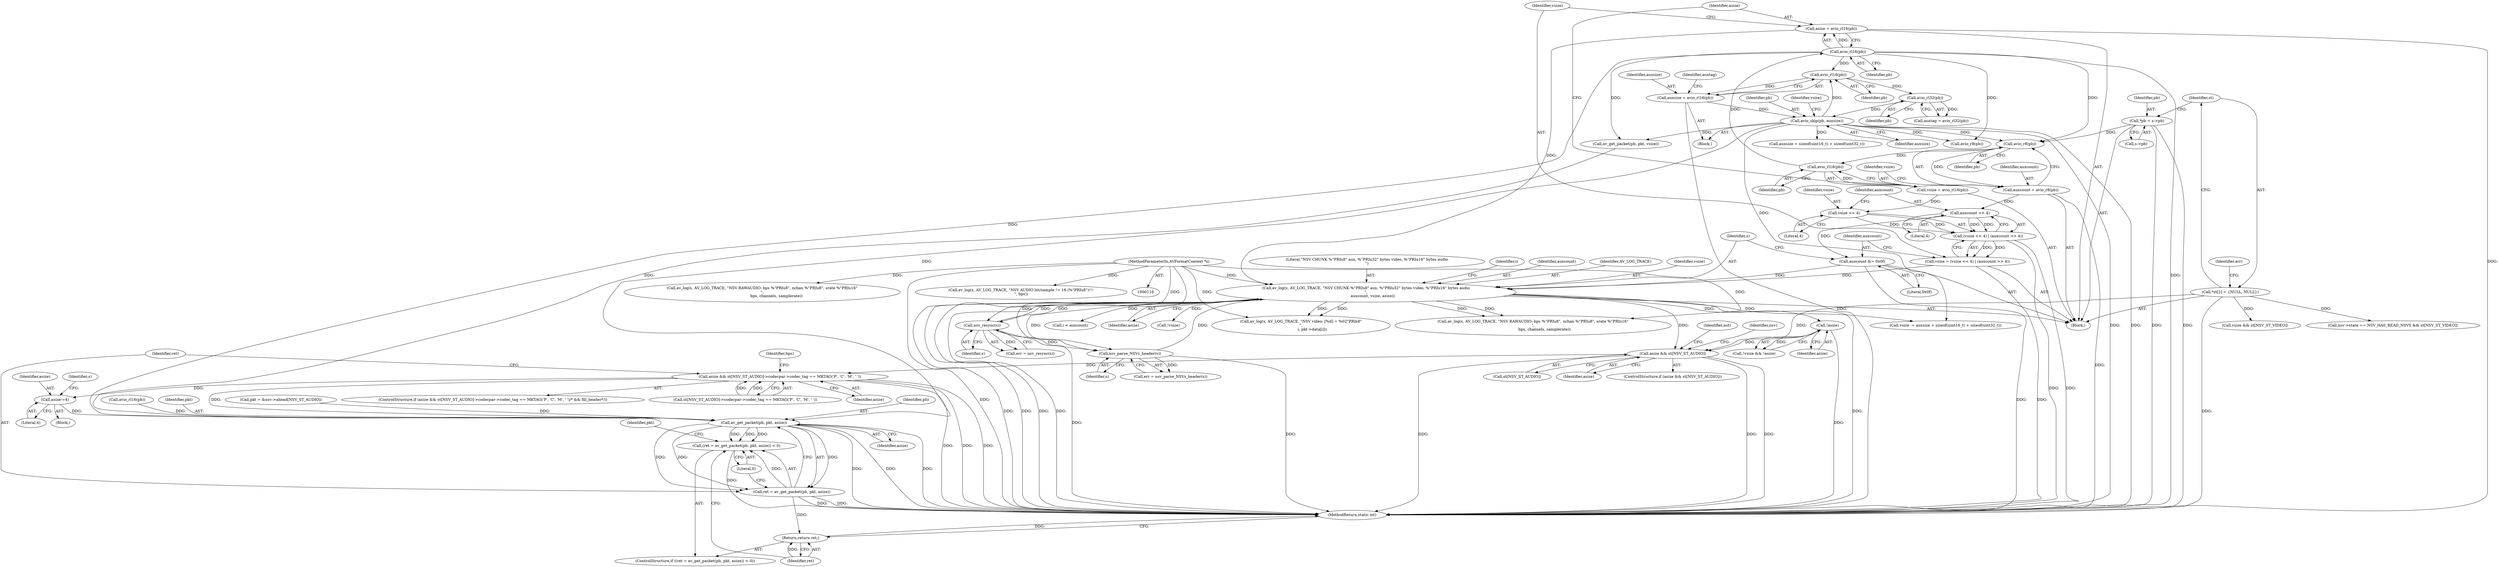 digraph "0_libav_fe6eea99efac66839052af547426518efd970b24@array" {
"1000453" [label="(Call,asize && st[NSV_ST_AUDIO])"];
"1000305" [label="(Call,!asize)"];
"1000256" [label="(Call,av_log(s, AV_LOG_TRACE, \"NSV CHUNK %\"PRIu8\" aux, %\"PRIu32\" bytes video, %\"PRIu16\" bytes audio\n\",\n           auxcount, vsize, asize))"];
"1000193" [label="(Call,nsv_resync(s))"];
"1000117" [label="(MethodParameterIn,AVFormatContext *s)"];
"1000209" [label="(Call,nsv_parse_NSVs_header(s))"];
"1000253" [label="(Call,auxcount &= 0x0f)"];
"1000250" [label="(Call,auxcount >> 4)"];
"1000232" [label="(Call,auxcount = avio_r8(pb))"];
"1000234" [label="(Call,avio_r8(pb))"];
"1000127" [label="(Call,*pb = s->pb)"];
"1000282" [label="(Call,avio_skip(pb, auxsize))"];
"1000280" [label="(Call,avio_rl32(pb))"];
"1000276" [label="(Call,avio_rl16(pb))"];
"1000242" [label="(Call,avio_rl16(pb))"];
"1000238" [label="(Call,avio_rl16(pb))"];
"1000274" [label="(Call,auxsize = avio_rl16(pb))"];
"1000244" [label="(Call,vsize = (vsize << 4) | (auxcount >> 4))"];
"1000246" [label="(Call,(vsize << 4) | (auxcount >> 4))"];
"1000247" [label="(Call,vsize << 4)"];
"1000236" [label="(Call,vsize = avio_rl16(pb))"];
"1000240" [label="(Call,asize = avio_rl16(pb))"];
"1000133" [label="(Call,*st[2] = {NULL, NULL})"];
"1000475" [label="(Call,asize && st[NSV_ST_AUDIO]->codecpar->codec_tag == MKTAG('P', 'C', 'M', ' '))"];
"1000514" [label="(Call,asize-=4)"];
"1000595" [label="(Call,av_get_packet(pb, pkt, asize))"];
"1000592" [label="(Call,(ret = av_get_packet(pb, pkt, asize)) < 0)"];
"1000593" [label="(Call,ret = av_get_packet(pb, pkt, asize))"];
"1000600" [label="(Return,return ret;)"];
"1000584" [label="(Call,av_log(s, AV_LOG_TRACE, \"NSV RAWAUDIO: bps %\"PRIu8\", nchan %\"PRIu8\", srate %\"PRIu16\"\n\",\n                        bps, channels, samplerate))"];
"1000209" [label="(Call,nsv_parse_NSVs_header(s))"];
"1000453" [label="(Call,asize && st[NSV_ST_AUDIO])"];
"1000265" [label="(Identifier,i)"];
"1000280" [label="(Call,avio_rl32(pb))"];
"1000276" [label="(Call,avio_rl16(pb))"];
"1000284" [label="(Identifier,auxsize)"];
"1000253" [label="(Call,auxcount &= 0x0f)"];
"1000601" [label="(Identifier,ret)"];
"1000191" [label="(Call,err = nsv_resync(s))"];
"1000357" [label="(Call,vsize && st[NSV_ST_VIDEO])"];
"1000235" [label="(Identifier,pb)"];
"1000245" [label="(Identifier,vsize)"];
"1000260" [label="(Identifier,auxcount)"];
"1000490" [label="(Block,)"];
"1000475" [label="(Call,asize && st[NSV_ST_AUDIO]->codecpar->codec_tag == MKTAG('P', 'C', 'M', ' '))"];
"1000133" [label="(Call,*st[2] = {NULL, NULL})"];
"1000244" [label="(Call,vsize = (vsize << 4) | (auxcount >> 4))"];
"1000275" [label="(Identifier,auxsize)"];
"1000504" [label="(Call,avio_rl16(pb))"];
"1000258" [label="(Identifier,AV_LOG_TRACE)"];
"1000239" [label="(Identifier,pb)"];
"1000460" [label="(Identifier,nst)"];
"1000210" [label="(Identifier,s)"];
"1000246" [label="(Call,(vsize << 4) | (auxcount >> 4))"];
"1000281" [label="(Identifier,pb)"];
"1000598" [label="(Identifier,asize)"];
"1000272" [label="(Block,)"];
"1000302" [label="(Call,!vsize && !asize)"];
"1000117" [label="(MethodParameterIn,AVFormatContext *s)"];
"1000496" [label="(Call,avio_r8(pb))"];
"1000193" [label="(Call,nsv_resync(s))"];
"1000279" [label="(Identifier,auxtag)"];
"1000274" [label="(Call,auxsize = avio_rl16(pb))"];
"1000261" [label="(Identifier,vsize)"];
"1000248" [label="(Identifier,vsize)"];
"1000455" [label="(Call,st[NSV_ST_AUDIO])"];
"1000287" [label="(Call,auxsize + sizeof(uint16_t) + sizeof(uint32_t))"];
"1000515" [label="(Identifier,asize)"];
"1000593" [label="(Call,ret = av_get_packet(pb, pkt, asize))"];
"1000238" [label="(Call,avio_rl16(pb))"];
"1000597" [label="(Identifier,pkt)"];
"1000242" [label="(Call,avio_rl16(pb))"];
"1000241" [label="(Identifier,asize)"];
"1000306" [label="(Identifier,asize)"];
"1000237" [label="(Identifier,vsize)"];
"1000624" [label="(Call,nsv->state == NSV_HAS_READ_NSVS && st[NSV_ST_VIDEO])"];
"1000428" [label="(Call,av_log(s, AV_LOG_TRACE, \"NSV video: [%d] = %02\"PRIx8\"\n\",\n                   i, pkt->data[i]))"];
"1000595" [label="(Call,av_get_packet(pb, pkt, asize))"];
"1000129" [label="(Call,s->pb)"];
"1000194" [label="(Identifier,s)"];
"1000251" [label="(Identifier,auxcount)"];
"1000247" [label="(Call,vsize << 4)"];
"1000134" [label="(Identifier,st)"];
"1000516" [label="(Literal,4)"];
"1000119" [label="(Block,)"];
"1000236" [label="(Call,vsize = avio_rl16(pb))"];
"1000591" [label="(ControlStructure,if ((ret = av_get_packet(pb, pkt, asize)) < 0))"];
"1000234" [label="(Call,avio_r8(pb))"];
"1000277" [label="(Identifier,pb)"];
"1000267" [label="(Call,i < auxcount)"];
"1000688" [label="(MethodReturn,static int)"];
"1000514" [label="(Call,asize-=4)"];
"1000683" [label="(Identifier,nsv)"];
"1000254" [label="(Identifier,auxcount)"];
"1000233" [label="(Identifier,auxcount)"];
"1000240" [label="(Call,asize = avio_rl16(pb))"];
"1000278" [label="(Call,auxtag = avio_rl32(pb))"];
"1000232" [label="(Call,auxcount = avio_r8(pb))"];
"1000257" [label="(Identifier,s)"];
"1000255" [label="(Literal,0x0f)"];
"1000259" [label="(Literal,\"NSV CHUNK %\"PRIu8\" aux, %\"PRIu32\" bytes video, %\"PRIu16\" bytes audio\n\")"];
"1000283" [label="(Identifier,pb)"];
"1000474" [label="(ControlStructure,if (asize && st[NSV_ST_AUDIO]->codecpar->codec_tag == MKTAG('P', 'C', 'M', ' ')/* && fill_header*/))"];
"1000140" [label="(Identifier,err)"];
"1000466" [label="(Call,pkt = &nsv->ahead[NSV_ST_AUDIO])"];
"1000599" [label="(Literal,0)"];
"1000382" [label="(Call,av_get_packet(pb, pkt, vsize))"];
"1000262" [label="(Identifier,asize)"];
"1000285" [label="(Call,vsize -= auxsize + sizeof(uint16_t) + sizeof(uint32_t))"];
"1000127" [label="(Call,*pb = s->pb)"];
"1000249" [label="(Literal,4)"];
"1000594" [label="(Identifier,ret)"];
"1000303" [label="(Call,!vsize)"];
"1000256" [label="(Call,av_log(s, AV_LOG_TRACE, \"NSV CHUNK %\"PRIu8\" aux, %\"PRIu32\" bytes video, %\"PRIu16\" bytes audio\n\",\n           auxcount, vsize, asize))"];
"1000600" [label="(Return,return ret;)"];
"1000517" [label="(Call,av_log(s, AV_LOG_TRACE, \"NSV RAWAUDIO: bps %\"PRIu8\", nchan %\"PRIu8\", srate %\"PRIu16\"\n\",\n                   bps, channels, samplerate))"];
"1000477" [label="(Call,st[NSV_ST_AUDIO]->codecpar->codec_tag == MKTAG('P', 'C', 'M', ' '))"];
"1000476" [label="(Identifier,asize)"];
"1000282" [label="(Call,avio_skip(pb, auxsize))"];
"1000495" [label="(Identifier,bps)"];
"1000286" [label="(Identifier,vsize)"];
"1000518" [label="(Identifier,s)"];
"1000454" [label="(Identifier,asize)"];
"1000596" [label="(Identifier,pb)"];
"1000243" [label="(Identifier,pb)"];
"1000207" [label="(Call,err = nsv_parse_NSVs_header(s))"];
"1000452" [label="(ControlStructure,if (asize && st[NSV_ST_AUDIO]))"];
"1000250" [label="(Call,auxcount >> 4)"];
"1000592" [label="(Call,(ret = av_get_packet(pb, pkt, asize)) < 0)"];
"1000604" [label="(Identifier,pkt)"];
"1000305" [label="(Call,!asize)"];
"1000539" [label="(Call,av_log(s, AV_LOG_TRACE, \"NSV AUDIO bit/sample != 16 (%\"PRIu8\")!!!\n\", bps))"];
"1000128" [label="(Identifier,pb)"];
"1000252" [label="(Literal,4)"];
"1000453" -> "1000452"  [label="AST: "];
"1000453" -> "1000454"  [label="CFG: "];
"1000453" -> "1000455"  [label="CFG: "];
"1000454" -> "1000453"  [label="AST: "];
"1000455" -> "1000453"  [label="AST: "];
"1000460" -> "1000453"  [label="CFG: "];
"1000683" -> "1000453"  [label="CFG: "];
"1000453" -> "1000688"  [label="DDG: "];
"1000453" -> "1000688"  [label="DDG: "];
"1000453" -> "1000688"  [label="DDG: "];
"1000305" -> "1000453"  [label="DDG: "];
"1000256" -> "1000453"  [label="DDG: "];
"1000133" -> "1000453"  [label="DDG: "];
"1000453" -> "1000475"  [label="DDG: "];
"1000305" -> "1000302"  [label="AST: "];
"1000305" -> "1000306"  [label="CFG: "];
"1000306" -> "1000305"  [label="AST: "];
"1000302" -> "1000305"  [label="CFG: "];
"1000305" -> "1000688"  [label="DDG: "];
"1000305" -> "1000302"  [label="DDG: "];
"1000256" -> "1000305"  [label="DDG: "];
"1000256" -> "1000119"  [label="AST: "];
"1000256" -> "1000262"  [label="CFG: "];
"1000257" -> "1000256"  [label="AST: "];
"1000258" -> "1000256"  [label="AST: "];
"1000259" -> "1000256"  [label="AST: "];
"1000260" -> "1000256"  [label="AST: "];
"1000261" -> "1000256"  [label="AST: "];
"1000262" -> "1000256"  [label="AST: "];
"1000265" -> "1000256"  [label="CFG: "];
"1000256" -> "1000688"  [label="DDG: "];
"1000256" -> "1000688"  [label="DDG: "];
"1000256" -> "1000688"  [label="DDG: "];
"1000256" -> "1000688"  [label="DDG: "];
"1000256" -> "1000688"  [label="DDG: "];
"1000256" -> "1000193"  [label="DDG: "];
"1000256" -> "1000209"  [label="DDG: "];
"1000193" -> "1000256"  [label="DDG: "];
"1000209" -> "1000256"  [label="DDG: "];
"1000117" -> "1000256"  [label="DDG: "];
"1000253" -> "1000256"  [label="DDG: "];
"1000244" -> "1000256"  [label="DDG: "];
"1000240" -> "1000256"  [label="DDG: "];
"1000256" -> "1000267"  [label="DDG: "];
"1000256" -> "1000285"  [label="DDG: "];
"1000256" -> "1000303"  [label="DDG: "];
"1000256" -> "1000428"  [label="DDG: "];
"1000256" -> "1000428"  [label="DDG: "];
"1000256" -> "1000517"  [label="DDG: "];
"1000256" -> "1000517"  [label="DDG: "];
"1000193" -> "1000191"  [label="AST: "];
"1000193" -> "1000194"  [label="CFG: "];
"1000194" -> "1000193"  [label="AST: "];
"1000191" -> "1000193"  [label="CFG: "];
"1000193" -> "1000688"  [label="DDG: "];
"1000193" -> "1000191"  [label="DDG: "];
"1000117" -> "1000193"  [label="DDG: "];
"1000193" -> "1000209"  [label="DDG: "];
"1000117" -> "1000116"  [label="AST: "];
"1000117" -> "1000688"  [label="DDG: "];
"1000117" -> "1000209"  [label="DDG: "];
"1000117" -> "1000428"  [label="DDG: "];
"1000117" -> "1000517"  [label="DDG: "];
"1000117" -> "1000539"  [label="DDG: "];
"1000117" -> "1000584"  [label="DDG: "];
"1000209" -> "1000207"  [label="AST: "];
"1000209" -> "1000210"  [label="CFG: "];
"1000210" -> "1000209"  [label="AST: "];
"1000207" -> "1000209"  [label="CFG: "];
"1000209" -> "1000688"  [label="DDG: "];
"1000209" -> "1000207"  [label="DDG: "];
"1000253" -> "1000119"  [label="AST: "];
"1000253" -> "1000255"  [label="CFG: "];
"1000254" -> "1000253"  [label="AST: "];
"1000255" -> "1000253"  [label="AST: "];
"1000257" -> "1000253"  [label="CFG: "];
"1000253" -> "1000688"  [label="DDG: "];
"1000250" -> "1000253"  [label="DDG: "];
"1000250" -> "1000246"  [label="AST: "];
"1000250" -> "1000252"  [label="CFG: "];
"1000251" -> "1000250"  [label="AST: "];
"1000252" -> "1000250"  [label="AST: "];
"1000246" -> "1000250"  [label="CFG: "];
"1000250" -> "1000246"  [label="DDG: "];
"1000250" -> "1000246"  [label="DDG: "];
"1000232" -> "1000250"  [label="DDG: "];
"1000232" -> "1000119"  [label="AST: "];
"1000232" -> "1000234"  [label="CFG: "];
"1000233" -> "1000232"  [label="AST: "];
"1000234" -> "1000232"  [label="AST: "];
"1000237" -> "1000232"  [label="CFG: "];
"1000232" -> "1000688"  [label="DDG: "];
"1000234" -> "1000232"  [label="DDG: "];
"1000234" -> "1000235"  [label="CFG: "];
"1000235" -> "1000234"  [label="AST: "];
"1000127" -> "1000234"  [label="DDG: "];
"1000282" -> "1000234"  [label="DDG: "];
"1000242" -> "1000234"  [label="DDG: "];
"1000234" -> "1000238"  [label="DDG: "];
"1000127" -> "1000119"  [label="AST: "];
"1000127" -> "1000129"  [label="CFG: "];
"1000128" -> "1000127"  [label="AST: "];
"1000129" -> "1000127"  [label="AST: "];
"1000134" -> "1000127"  [label="CFG: "];
"1000127" -> "1000688"  [label="DDG: "];
"1000127" -> "1000688"  [label="DDG: "];
"1000282" -> "1000272"  [label="AST: "];
"1000282" -> "1000284"  [label="CFG: "];
"1000283" -> "1000282"  [label="AST: "];
"1000284" -> "1000282"  [label="AST: "];
"1000286" -> "1000282"  [label="CFG: "];
"1000282" -> "1000688"  [label="DDG: "];
"1000282" -> "1000688"  [label="DDG: "];
"1000282" -> "1000276"  [label="DDG: "];
"1000280" -> "1000282"  [label="DDG: "];
"1000274" -> "1000282"  [label="DDG: "];
"1000282" -> "1000285"  [label="DDG: "];
"1000282" -> "1000287"  [label="DDG: "];
"1000282" -> "1000382"  [label="DDG: "];
"1000282" -> "1000496"  [label="DDG: "];
"1000282" -> "1000595"  [label="DDG: "];
"1000280" -> "1000278"  [label="AST: "];
"1000280" -> "1000281"  [label="CFG: "];
"1000281" -> "1000280"  [label="AST: "];
"1000278" -> "1000280"  [label="CFG: "];
"1000280" -> "1000278"  [label="DDG: "];
"1000276" -> "1000280"  [label="DDG: "];
"1000276" -> "1000274"  [label="AST: "];
"1000276" -> "1000277"  [label="CFG: "];
"1000277" -> "1000276"  [label="AST: "];
"1000274" -> "1000276"  [label="CFG: "];
"1000276" -> "1000274"  [label="DDG: "];
"1000242" -> "1000276"  [label="DDG: "];
"1000242" -> "1000240"  [label="AST: "];
"1000242" -> "1000243"  [label="CFG: "];
"1000243" -> "1000242"  [label="AST: "];
"1000240" -> "1000242"  [label="CFG: "];
"1000242" -> "1000688"  [label="DDG: "];
"1000242" -> "1000240"  [label="DDG: "];
"1000238" -> "1000242"  [label="DDG: "];
"1000242" -> "1000382"  [label="DDG: "];
"1000242" -> "1000496"  [label="DDG: "];
"1000242" -> "1000595"  [label="DDG: "];
"1000238" -> "1000236"  [label="AST: "];
"1000238" -> "1000239"  [label="CFG: "];
"1000239" -> "1000238"  [label="AST: "];
"1000236" -> "1000238"  [label="CFG: "];
"1000238" -> "1000236"  [label="DDG: "];
"1000274" -> "1000272"  [label="AST: "];
"1000275" -> "1000274"  [label="AST: "];
"1000279" -> "1000274"  [label="CFG: "];
"1000274" -> "1000688"  [label="DDG: "];
"1000244" -> "1000119"  [label="AST: "];
"1000244" -> "1000246"  [label="CFG: "];
"1000245" -> "1000244"  [label="AST: "];
"1000246" -> "1000244"  [label="AST: "];
"1000254" -> "1000244"  [label="CFG: "];
"1000244" -> "1000688"  [label="DDG: "];
"1000246" -> "1000244"  [label="DDG: "];
"1000246" -> "1000244"  [label="DDG: "];
"1000247" -> "1000246"  [label="AST: "];
"1000246" -> "1000688"  [label="DDG: "];
"1000246" -> "1000688"  [label="DDG: "];
"1000247" -> "1000246"  [label="DDG: "];
"1000247" -> "1000246"  [label="DDG: "];
"1000247" -> "1000249"  [label="CFG: "];
"1000248" -> "1000247"  [label="AST: "];
"1000249" -> "1000247"  [label="AST: "];
"1000251" -> "1000247"  [label="CFG: "];
"1000236" -> "1000247"  [label="DDG: "];
"1000236" -> "1000119"  [label="AST: "];
"1000237" -> "1000236"  [label="AST: "];
"1000241" -> "1000236"  [label="CFG: "];
"1000240" -> "1000119"  [label="AST: "];
"1000241" -> "1000240"  [label="AST: "];
"1000245" -> "1000240"  [label="CFG: "];
"1000240" -> "1000688"  [label="DDG: "];
"1000133" -> "1000119"  [label="AST: "];
"1000133" -> "1000134"  [label="CFG: "];
"1000134" -> "1000133"  [label="AST: "];
"1000140" -> "1000133"  [label="CFG: "];
"1000133" -> "1000688"  [label="DDG: "];
"1000133" -> "1000357"  [label="DDG: "];
"1000133" -> "1000624"  [label="DDG: "];
"1000475" -> "1000474"  [label="AST: "];
"1000475" -> "1000476"  [label="CFG: "];
"1000475" -> "1000477"  [label="CFG: "];
"1000476" -> "1000475"  [label="AST: "];
"1000477" -> "1000475"  [label="AST: "];
"1000495" -> "1000475"  [label="CFG: "];
"1000594" -> "1000475"  [label="CFG: "];
"1000475" -> "1000688"  [label="DDG: "];
"1000475" -> "1000688"  [label="DDG: "];
"1000475" -> "1000688"  [label="DDG: "];
"1000477" -> "1000475"  [label="DDG: "];
"1000477" -> "1000475"  [label="DDG: "];
"1000475" -> "1000514"  [label="DDG: "];
"1000475" -> "1000595"  [label="DDG: "];
"1000514" -> "1000490"  [label="AST: "];
"1000514" -> "1000516"  [label="CFG: "];
"1000515" -> "1000514"  [label="AST: "];
"1000516" -> "1000514"  [label="AST: "];
"1000518" -> "1000514"  [label="CFG: "];
"1000514" -> "1000595"  [label="DDG: "];
"1000595" -> "1000593"  [label="AST: "];
"1000595" -> "1000598"  [label="CFG: "];
"1000596" -> "1000595"  [label="AST: "];
"1000597" -> "1000595"  [label="AST: "];
"1000598" -> "1000595"  [label="AST: "];
"1000593" -> "1000595"  [label="CFG: "];
"1000595" -> "1000688"  [label="DDG: "];
"1000595" -> "1000688"  [label="DDG: "];
"1000595" -> "1000688"  [label="DDG: "];
"1000595" -> "1000592"  [label="DDG: "];
"1000595" -> "1000592"  [label="DDG: "];
"1000595" -> "1000592"  [label="DDG: "];
"1000595" -> "1000593"  [label="DDG: "];
"1000595" -> "1000593"  [label="DDG: "];
"1000595" -> "1000593"  [label="DDG: "];
"1000382" -> "1000595"  [label="DDG: "];
"1000504" -> "1000595"  [label="DDG: "];
"1000466" -> "1000595"  [label="DDG: "];
"1000592" -> "1000591"  [label="AST: "];
"1000592" -> "1000599"  [label="CFG: "];
"1000593" -> "1000592"  [label="AST: "];
"1000599" -> "1000592"  [label="AST: "];
"1000601" -> "1000592"  [label="CFG: "];
"1000604" -> "1000592"  [label="CFG: "];
"1000592" -> "1000688"  [label="DDG: "];
"1000593" -> "1000592"  [label="DDG: "];
"1000594" -> "1000593"  [label="AST: "];
"1000599" -> "1000593"  [label="CFG: "];
"1000593" -> "1000688"  [label="DDG: "];
"1000593" -> "1000688"  [label="DDG: "];
"1000593" -> "1000600"  [label="DDG: "];
"1000600" -> "1000591"  [label="AST: "];
"1000600" -> "1000601"  [label="CFG: "];
"1000601" -> "1000600"  [label="AST: "];
"1000688" -> "1000600"  [label="CFG: "];
"1000600" -> "1000688"  [label="DDG: "];
"1000601" -> "1000600"  [label="DDG: "];
}
